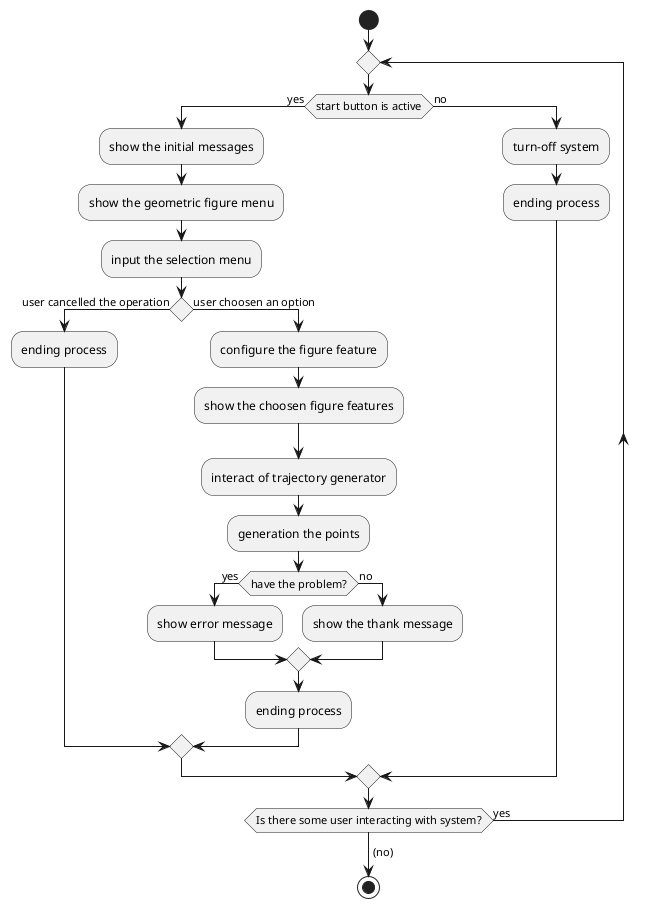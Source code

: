 @startuml
start
repeat
if (start button is active) then (yes)
    :show the initial messages;
    :show the geometric figure menu;
    :input the selection menu;
    if () then (user cancelled the operation)
        :ending process;
    else (user choosen an option)
        :configure the figure feature;
        :show the choosen figure features;
        :interact of trajectory generator;
        :generation the points;
        if (have the problem?) then (yes)
            :show error message;
        else (no)
            :show the thank message;
        endif
        :ending process;
    endif
else (no)
    :turn-off system;
    :ending process;
endif
repeat while(Is there some user interacting with system?) is (yes)
->(no);
stop
@enduml
